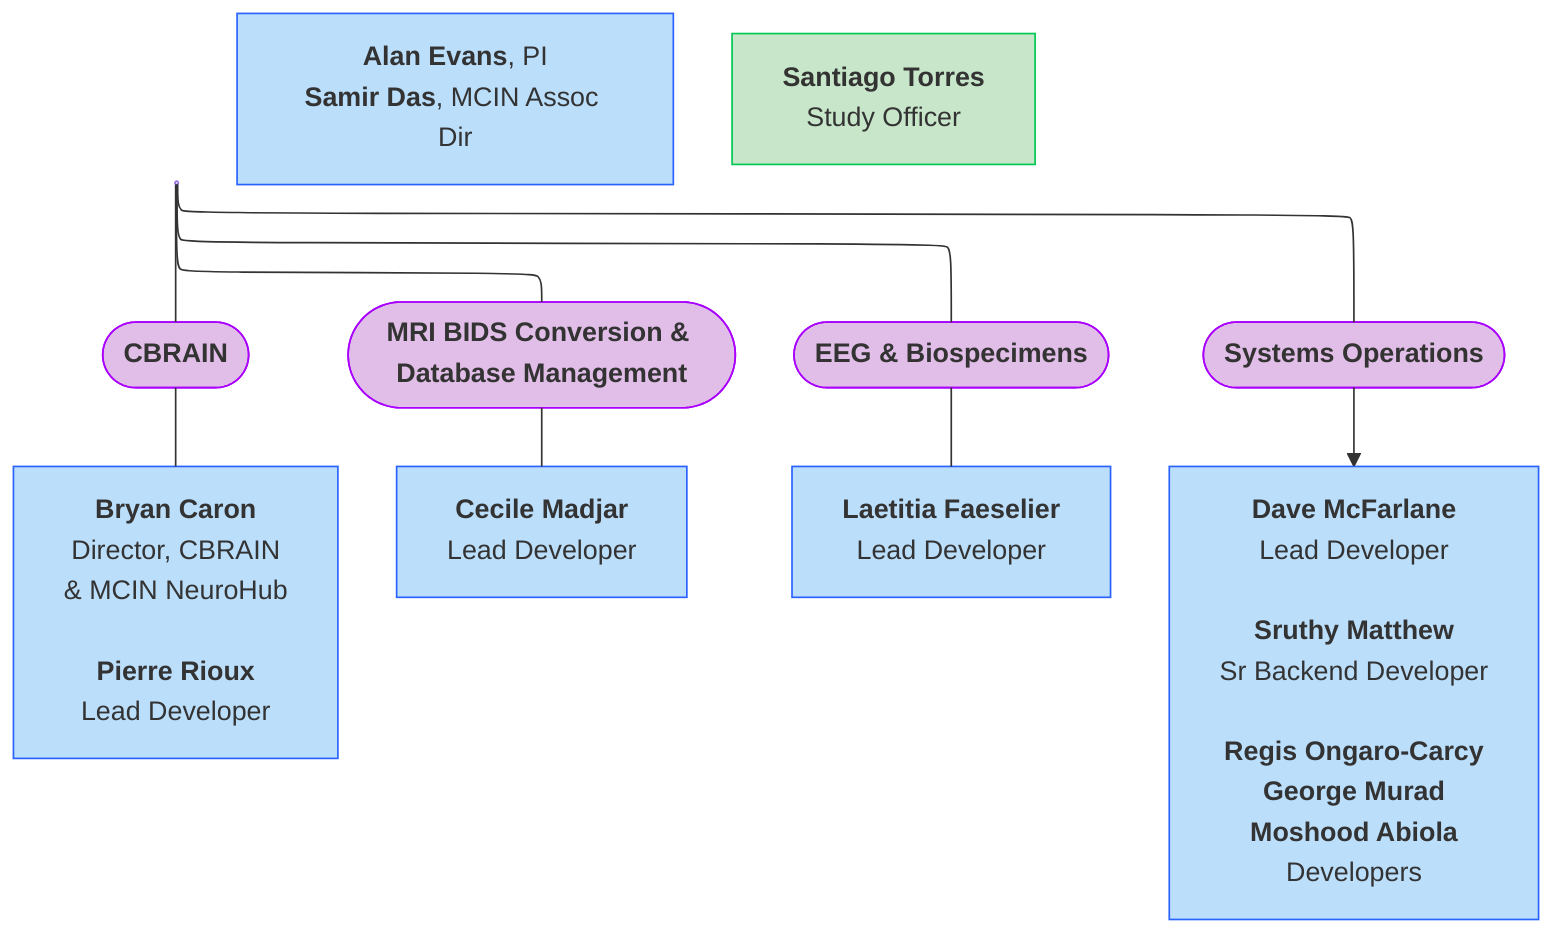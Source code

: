 ---
config:
  layout: elk
---
flowchart TB
    nl["<b>Santiago Torres</b><br>Study Officer"] --- C(["<b>CBRAIN</b>"]) & G(["<b>MRI BIDS Conversion &amp; Database Management</b>"]) & H(["<b>EEG &amp; Biospecimens</b>"]) & F(["<b>Systems Operations</b>"])
    C --- n12["<b>Bryan Caron</b><br>Director, CBRAIN<br>&amp; MCIN NeuroHub<br><br><b>Pierre Rioux</b><br>Lead Developer"]
    G --- L["<b>Cecile Madjar</b><br>Lead Developer"]
    H --- M["<b>Laetitia Faeselier</b><br>Lead Developer"]
    F --> I["<b>Dave McFarlane</b><br>Lead Developer<br><br><b>Sruthy Matthew</b><br>Sr Backend Developer<br><br><b>Regis Ongaro-Carcy<br>George Murad<br>Moshood Abiola</b><br>Developers"]
    n13["<b>Alan Evans</b>, PI<br><b>Samir Das</b>, MCIN Assoc Dir"]
    n14["<b>Santiago Torres</b><br>Study Officer"]
    nl@{ shape: anchor}
    n14@{ shape: rect}
    style nl stroke:#00C853,fill:#C8E6C9
    style C stroke:#AA00FF,fill:#E1BEE7
    style G stroke:#AA00FF,fill:#E1BEE7
    style H stroke:#AA00FF,fill:#E1BEE7
    style F stroke:#AA00FF,fill:#E1BEE7
    style n12 stroke:#2962FF,fill:#BBDEFB
    style L stroke:#2962FF,fill:#BBDEFB
    style M stroke:#2962FF,fill:#BBDEFB
    style I stroke:#2962FF,fill:#BBDEFB
    style n13 stroke:#2962FF,fill:#BBDEFB
    style n14 stroke:#00C853,fill:#C8E6C9